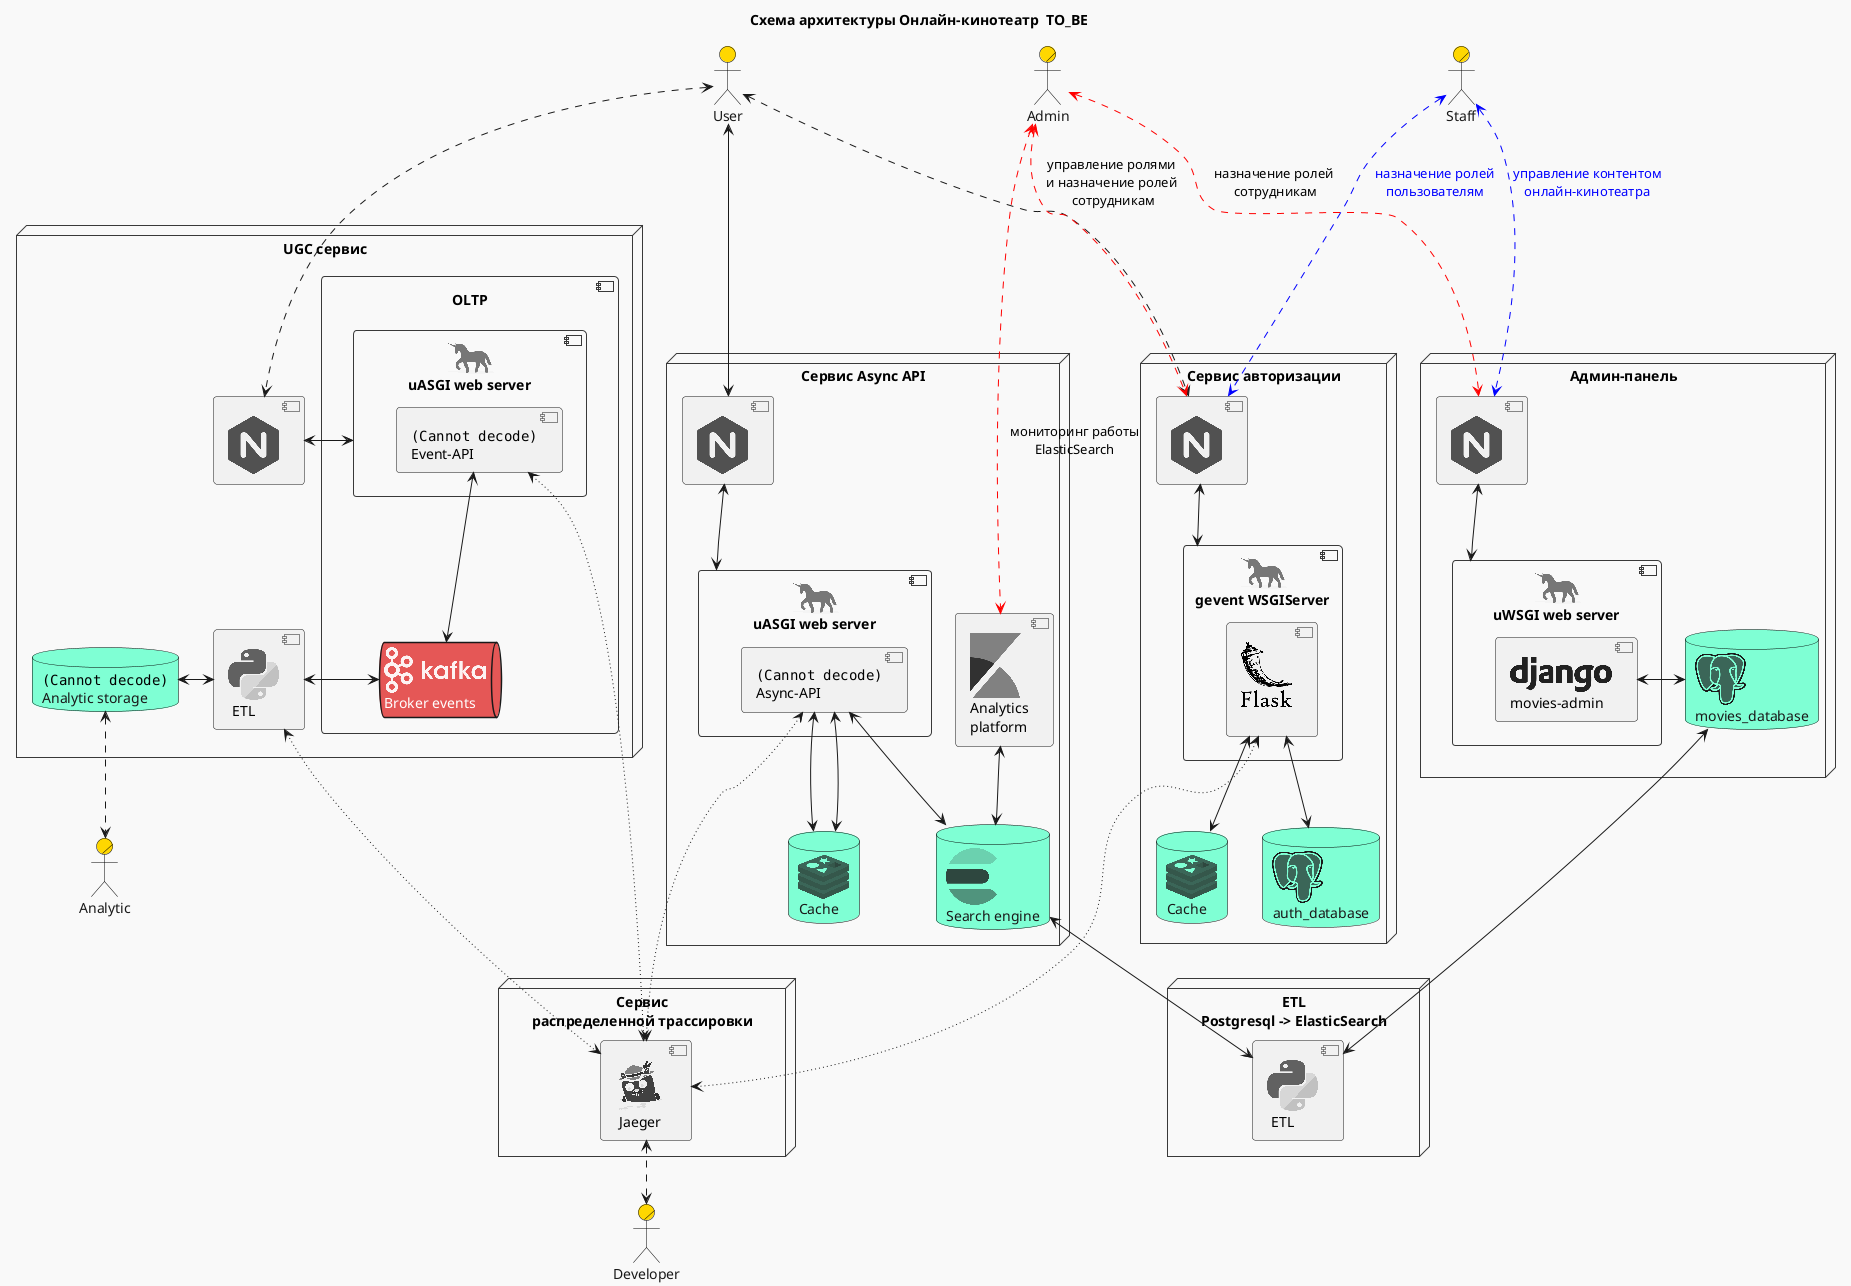 @startuml
!theme mars

!include <logos/kafka>
!include <logos/elasticsearch>
!include <logos/nginx>
!include <logos/redis>
!include <logos/postgresql>
!include <logos/flask>
!include <logos/gunicorn>
!include <logos/jaeger>
!include <logos/django>
!include <logos/kibana>
!include <logos/python>

skinparam actor {
BorderColor black
BackgroundColor Gold
}
skinparam database {
BorderColor black
BackgroundColor Aquamarine
}

actor/ Admin
actor/ Staff
actor User
actor/ Developer
actor/ Analytic

title Схема архитектуры Онлайн-кинотеатр  TO_BE

node "Админ-панель" as admin_panel {

    component "<$nginx>" as nginx_admin
    component "<$gunicorn>\nuWSGI web server" as gunicorn {
    component "<$django>\nmovies-admin" as django
    }
    database "<$postgresql>\nmovies_database" as postgres_admin

    nginx_admin <-down-> gunicorn
    django <-right-> postgres_admin
}

node "Сервис Async API" as async_api {
    component "<$nginx>" as nginx_async
    component "<$kibana>\nAnalytics\nplatform" as kibana_async
    component "<$gunicorn>\nuASGI web server" as uvicorn {
    component "<img:FastAPI.png>\nAsync-API" as async_web_api
    }
    database "<$redis>\nCache" as redis_async
    database "<$elasticsearch>\nSearch engine" as elastic_async


    kibana_async <-down-> elastic_async
    async_web_api <-down-> redis_async
    uvicorn <-up-> nginx_async
    elastic_async <-up-> [async_web_api]
}

node "Сервис авторизации" as auth {
    component "<$nginx>" as nginx_auth
    database "<$redis>\nCache" as redis_auth
    database "<$postgresql>\nauth_database" as postgres_auth
    component "<$gunicorn>\ngevent WSGIServer" as gevent {
    component "<$flask>\n" as auth_api
    }

    redis_auth <-up-> [auth_api]
    auth_api <-down-> postgres_auth
    gevent <-up-> nginx_auth

'    note bottom of redis_auth
'    1. Выданные пользователям refresh-токены\n
'    2. Blacklist отозванных access-токенов
'    end note
}

node "ETL\nPostgresql -> ElasticSearch" {
    component "<$python>\n ETL" as etl
}

node "Сервис\nраспределенной трассировки" as Jaeger {
    component "<$jaeger>\n Jaeger" as jaeger
}

node "UGC сервис" as event_api {
    component "<$nginx>" as nginx_event
    component "OLTP" {
    component "<$gunicorn>\nuASGI web server" as uvicorn1 {
    component "<img:FastAPI.png>\nEvent-API" as async_event_api
    }
    queue "<$kafka>\nBroker events" as kafka
    }
    database "<img:clickhouse.png>\nAnalytic storage" as clickhouse
    component "<$python>\n ETL" as etl_OLAP

    async_web_api <-> redis_async
    uvicorn1 <-> nginx_event
    kafka <-u-> async_event_api
    kafka <-l-> etl_OLAP
    etl_OLAP <-l-> clickhouse
}

User <--> nginx_async
User <..> nginx_auth
User <..> nginx_event
Staff <..> nginx_admin #blue;text:blue : управление контентом\nонлайн-кинотеатра
Staff <..> nginx_auth #blue;text:blue : назначение ролей\nпользователям
Admin <..> nginx_admin #red : назначение ролей\n сотрудникам
Admin <..> kibana_async #red : мониторинг работы\nElasticSearch
Admin <..> nginx_auth #red : управление ролями\nи назначение ролей\n сотрудникам
Developer <.u.> jaeger
Analytic <.u.> clickhouse

postgres_admin <--> etl
elastic_async <--> etl
async_web_api <...> jaeger #line.dotted
auth_api <...> jaeger #line.dotted
async_event_api <...> jaeger #line.dotted
etl_OLAP <...> jaeger #line.dotted

@enduml